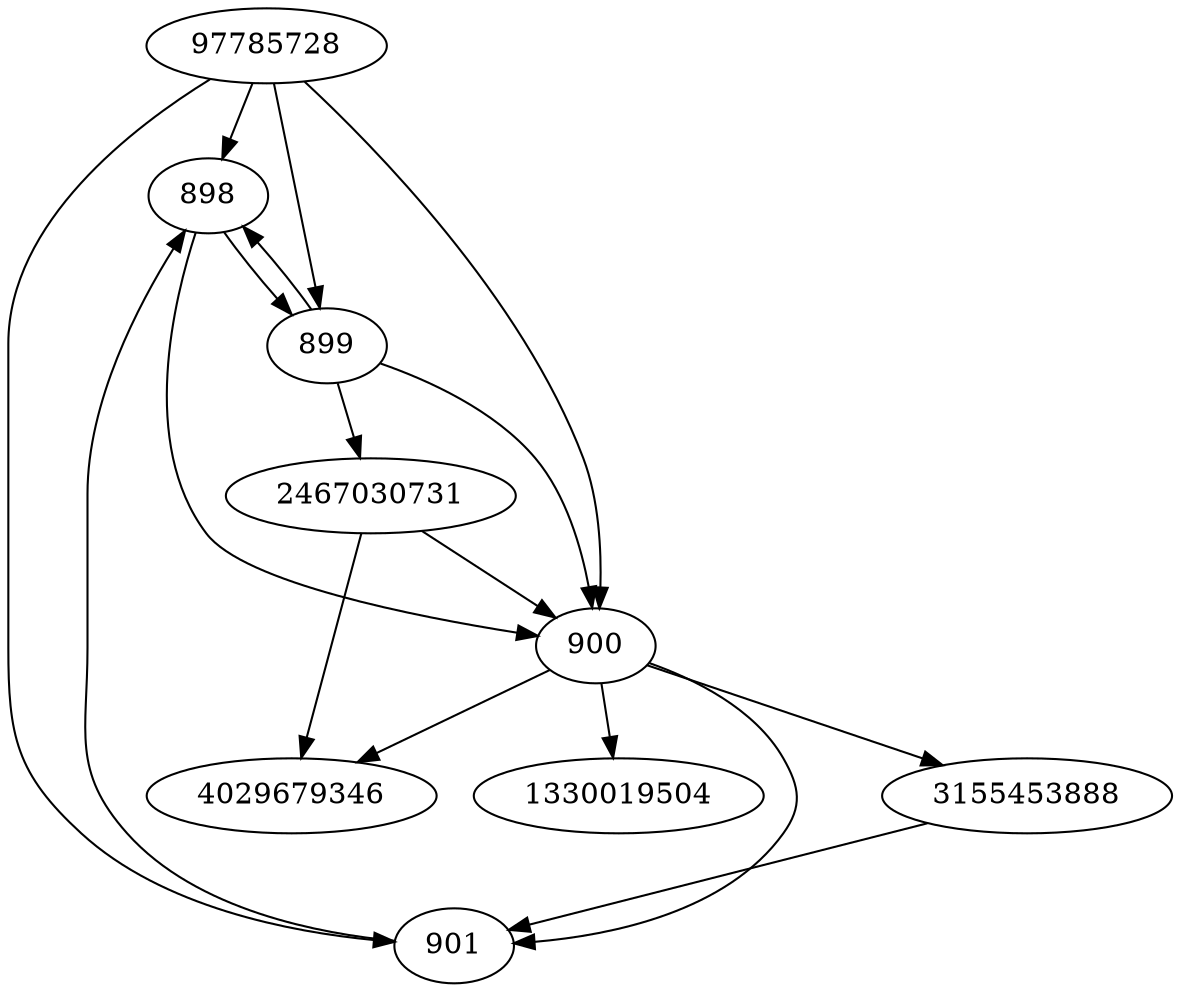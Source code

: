 strict digraph  {
97785728;
3155453888;
898;
899;
900;
901;
2467030731;
1330019504;
4029679346;
97785728 -> 898;
97785728 -> 899;
97785728 -> 900;
97785728 -> 901;
3155453888 -> 901;
898 -> 900;
898 -> 899;
899 -> 2467030731;
899 -> 898;
899 -> 900;
900 -> 4029679346;
900 -> 3155453888;
900 -> 901;
900 -> 1330019504;
901 -> 898;
2467030731 -> 900;
2467030731 -> 4029679346;
}

